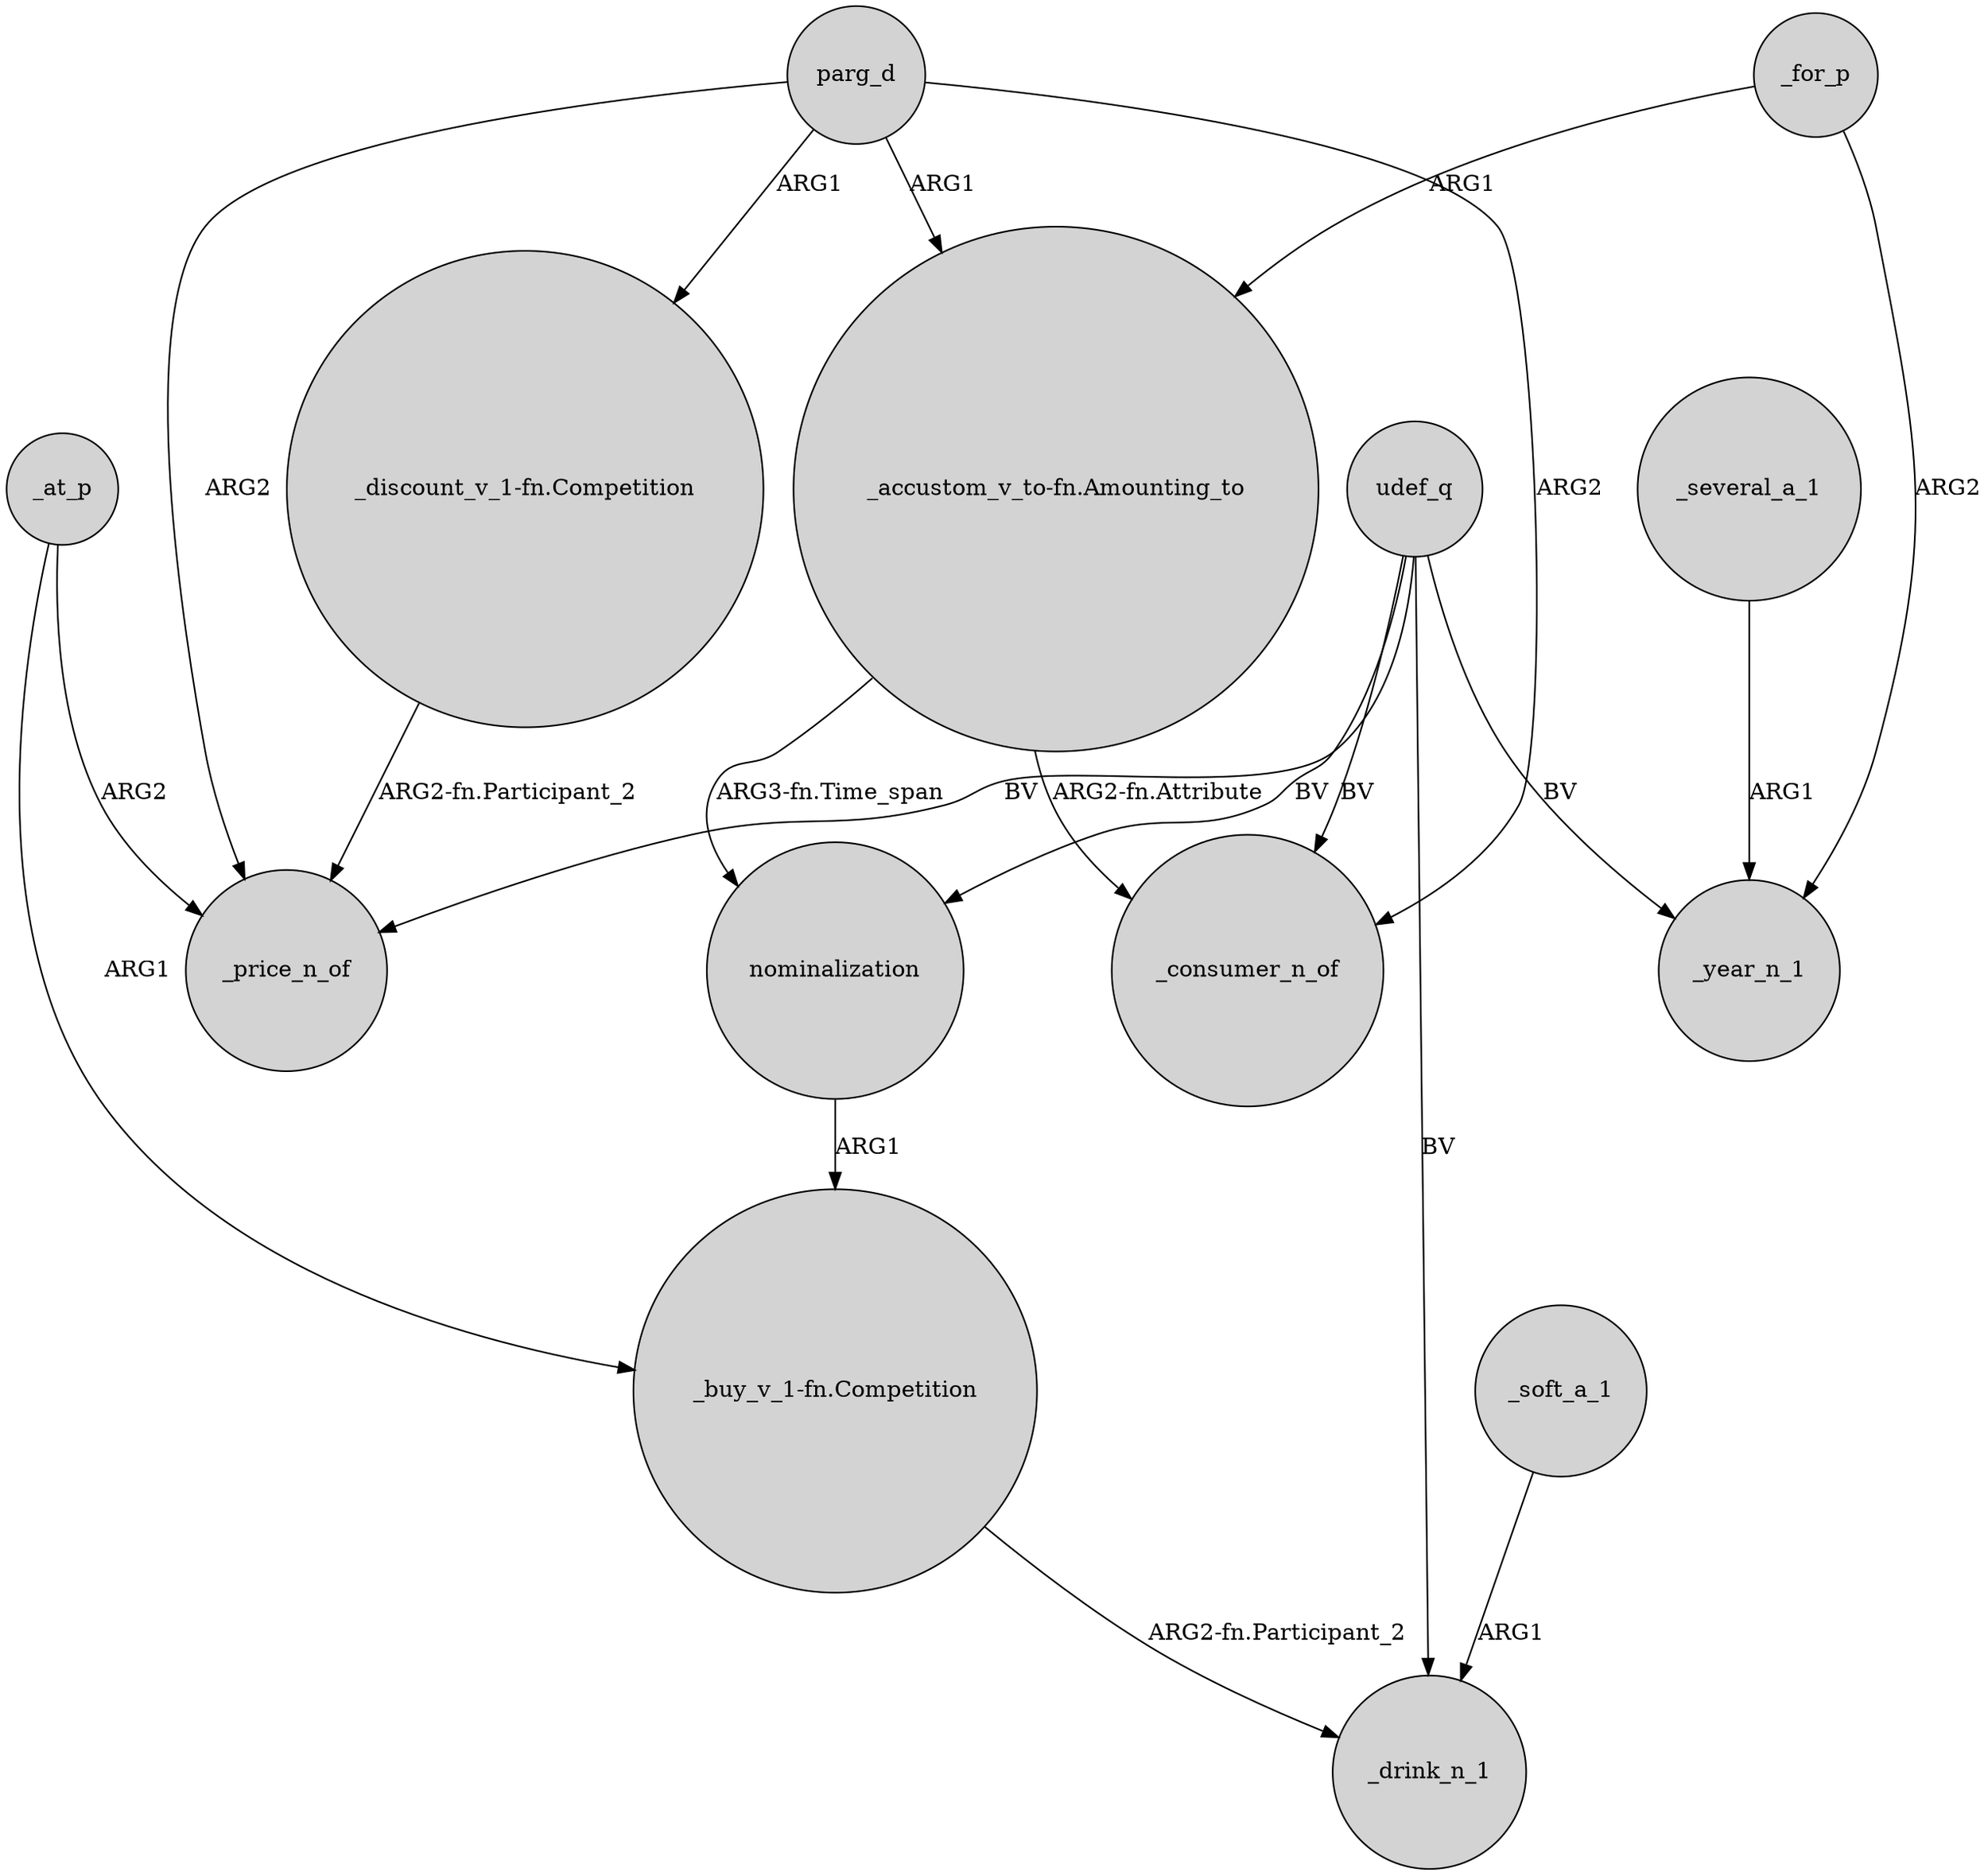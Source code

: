 digraph {
	node [shape=circle style=filled]
	nominalization -> "_buy_v_1-fn.Competition" [label=ARG1]
	udef_q -> _price_n_of [label=BV]
	_for_p -> "_accustom_v_to-fn.Amounting_to" [label=ARG1]
	udef_q -> nominalization [label=BV]
	udef_q -> _drink_n_1 [label=BV]
	parg_d -> "_accustom_v_to-fn.Amounting_to" [label=ARG1]
	"_accustom_v_to-fn.Amounting_to" -> _consumer_n_of [label="ARG2-fn.Attribute"]
	parg_d -> "_discount_v_1-fn.Competition" [label=ARG1]
	_at_p -> _price_n_of [label=ARG2]
	_at_p -> "_buy_v_1-fn.Competition" [label=ARG1]
	_several_a_1 -> _year_n_1 [label=ARG1]
	udef_q -> _consumer_n_of [label=BV]
	udef_q -> _year_n_1 [label=BV]
	parg_d -> _price_n_of [label=ARG2]
	_for_p -> _year_n_1 [label=ARG2]
	"_buy_v_1-fn.Competition" -> _drink_n_1 [label="ARG2-fn.Participant_2"]
	"_discount_v_1-fn.Competition" -> _price_n_of [label="ARG2-fn.Participant_2"]
	"_accustom_v_to-fn.Amounting_to" -> nominalization [label="ARG3-fn.Time_span"]
	_soft_a_1 -> _drink_n_1 [label=ARG1]
	parg_d -> _consumer_n_of [label=ARG2]
}

